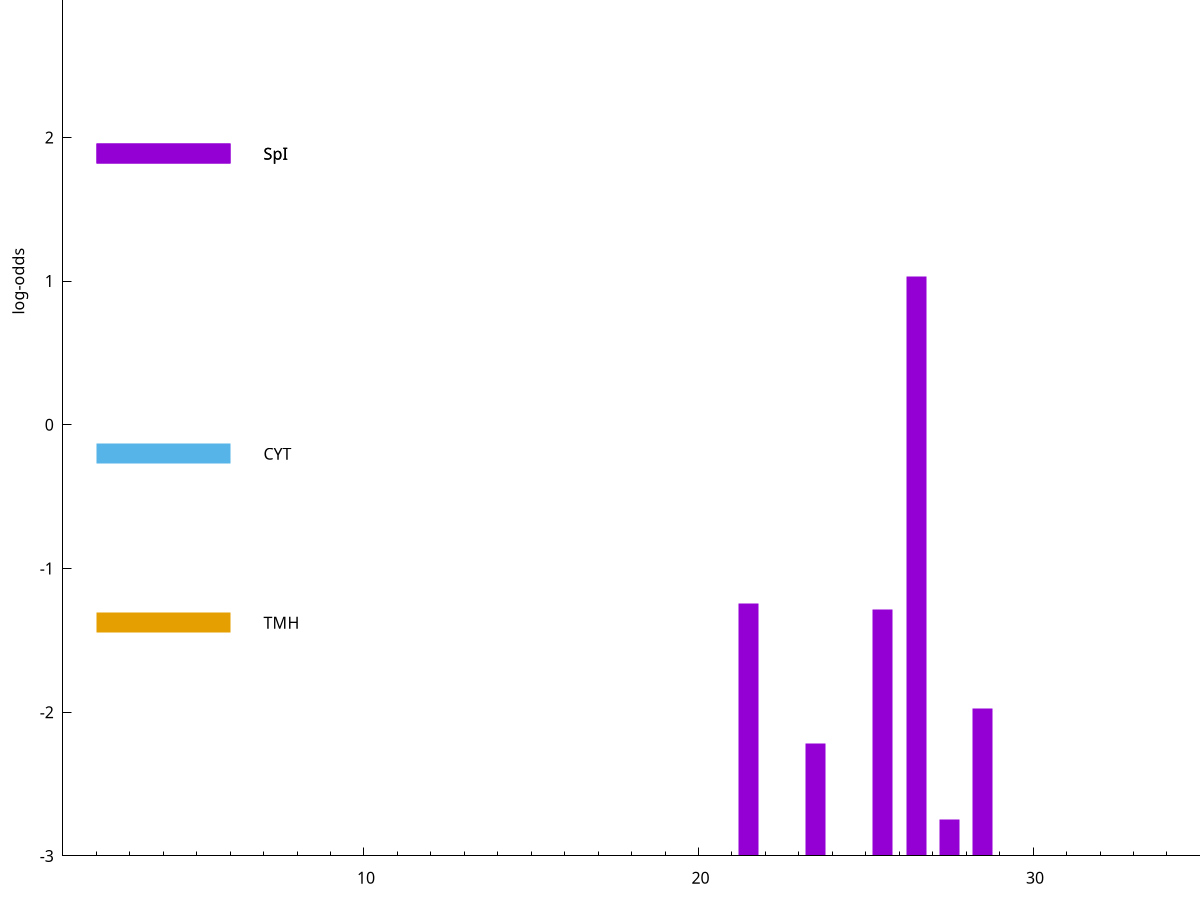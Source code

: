 set title "LipoP predictions for SRR4017843.gff"
set size 2., 1.4
set xrange [1:70] 
set mxtics 10
set yrange [-3:5]
set y2range [0:8]
set ylabel "log-odds"
set term postscript eps color solid "Helvetica" 30
set output "SRR4017843.gff2.eps"
set arrow from 2,1.8854 to 6,1.8854 nohead lt 1 lw 20
set label "SpI" at 7,1.8854
set arrow from 2,-0.200913 to 6,-0.200913 nohead lt 3 lw 20
set label "CYT" at 7,-0.200913
set arrow from 2,-1.37788 to 6,-1.37788 nohead lt 4 lw 20
set label "TMH" at 7,-1.37788
set arrow from 2,1.8854 to 6,1.8854 nohead lt 1 lw 20
set label "SpI" at 7,1.8854
# NOTE: The scores below are the log-odds scores with the threshold
# NOTE: subtracted (a hack to make gnuplot make the histogram all
# NOTE: look nice).
plot "-" axes x1y2 title "" with impulses lt 1 lw 20
26.500000 4.032830
21.500000 1.753080
25.500000 1.715270
28.500000 1.024930
23.500000 0.781550
27.500000 0.255740
e
exit
